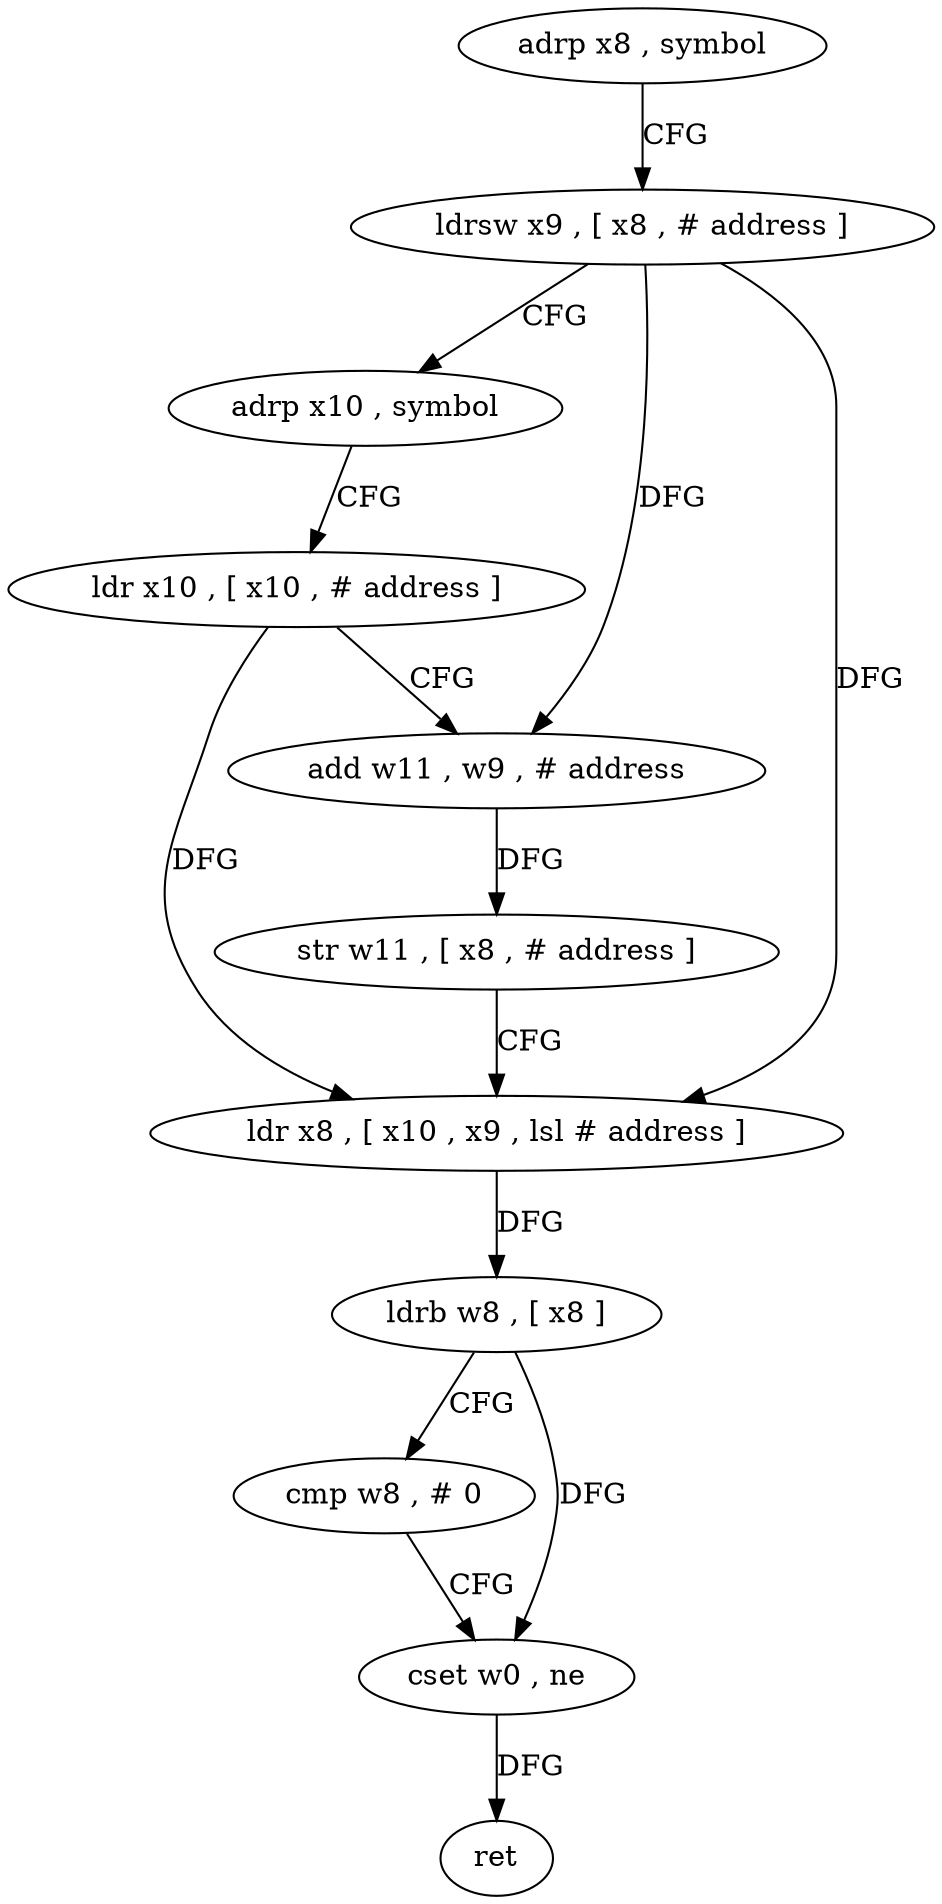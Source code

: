 digraph "func" {
"4201476" [label = "adrp x8 , symbol" ]
"4201480" [label = "ldrsw x9 , [ x8 , # address ]" ]
"4201484" [label = "adrp x10 , symbol" ]
"4201488" [label = "ldr x10 , [ x10 , # address ]" ]
"4201492" [label = "add w11 , w9 , # address" ]
"4201496" [label = "str w11 , [ x8 , # address ]" ]
"4201500" [label = "ldr x8 , [ x10 , x9 , lsl # address ]" ]
"4201504" [label = "ldrb w8 , [ x8 ]" ]
"4201508" [label = "cmp w8 , # 0" ]
"4201512" [label = "cset w0 , ne" ]
"4201516" [label = "ret" ]
"4201476" -> "4201480" [ label = "CFG" ]
"4201480" -> "4201484" [ label = "CFG" ]
"4201480" -> "4201492" [ label = "DFG" ]
"4201480" -> "4201500" [ label = "DFG" ]
"4201484" -> "4201488" [ label = "CFG" ]
"4201488" -> "4201492" [ label = "CFG" ]
"4201488" -> "4201500" [ label = "DFG" ]
"4201492" -> "4201496" [ label = "DFG" ]
"4201496" -> "4201500" [ label = "CFG" ]
"4201500" -> "4201504" [ label = "DFG" ]
"4201504" -> "4201508" [ label = "CFG" ]
"4201504" -> "4201512" [ label = "DFG" ]
"4201508" -> "4201512" [ label = "CFG" ]
"4201512" -> "4201516" [ label = "DFG" ]
}
